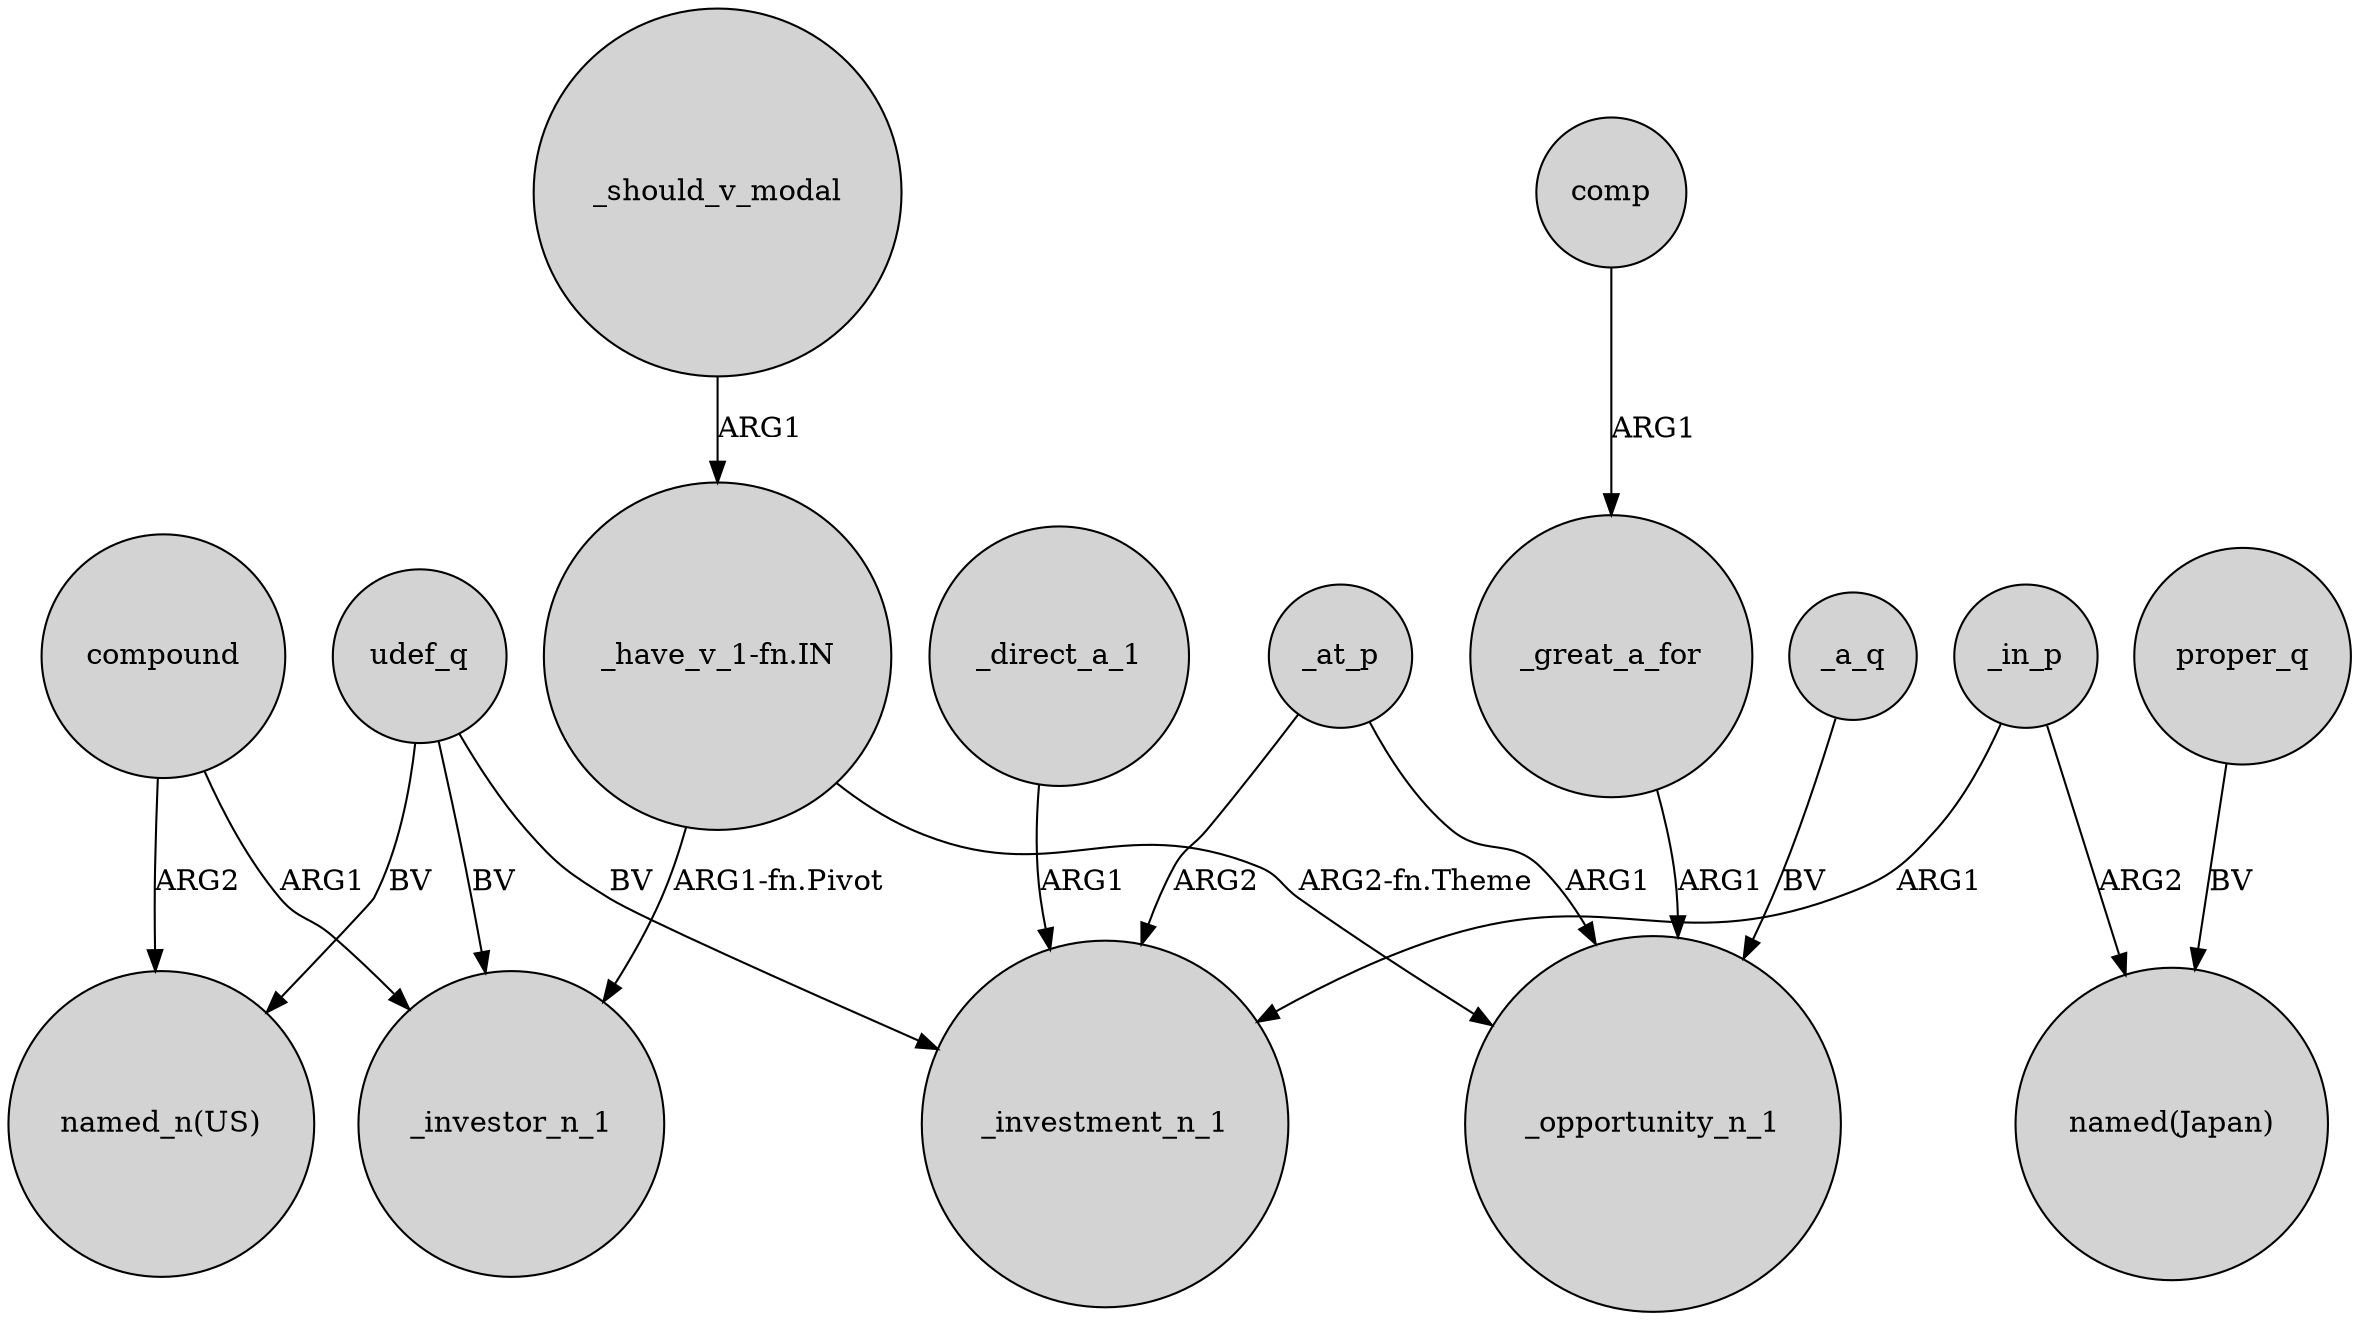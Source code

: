 digraph {
	node [shape=circle style=filled]
	udef_q -> _investment_n_1 [label=BV]
	_at_p -> _opportunity_n_1 [label=ARG1]
	"_have_v_1-fn.IN" -> _opportunity_n_1 [label="ARG2-fn.Theme"]
	udef_q -> "named_n(US)" [label=BV]
	udef_q -> _investor_n_1 [label=BV]
	proper_q -> "named(Japan)" [label=BV]
	compound -> "named_n(US)" [label=ARG2]
	_should_v_modal -> "_have_v_1-fn.IN" [label=ARG1]
	_a_q -> _opportunity_n_1 [label=BV]
	"_have_v_1-fn.IN" -> _investor_n_1 [label="ARG1-fn.Pivot"]
	comp -> _great_a_for [label=ARG1]
	_direct_a_1 -> _investment_n_1 [label=ARG1]
	_in_p -> _investment_n_1 [label=ARG1]
	compound -> _investor_n_1 [label=ARG1]
	_in_p -> "named(Japan)" [label=ARG2]
	_at_p -> _investment_n_1 [label=ARG2]
	_great_a_for -> _opportunity_n_1 [label=ARG1]
}
